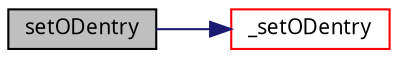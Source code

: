 digraph G
{
  edge [fontname="FreeSans.ttf",fontsize=10,labelfontname="FreeSans.ttf",labelfontsize=10];
  node [fontname="FreeSans.ttf",fontsize=10,shape=record];
  rankdir=LR;
  Node1 [label="setODentry",height=0.2,width=0.4,color="black", fillcolor="grey75", style="filled" fontcolor="black"];
  Node1 -> Node2 [color="midnightblue",fontsize=10,style="solid"];
  Node2 [label="_setODentry",height=0.2,width=0.4,color="red", fillcolor="white", style="filled",URL="$objacces_8c.html#72f69950be4a1352fc78648c71454820"];
}
